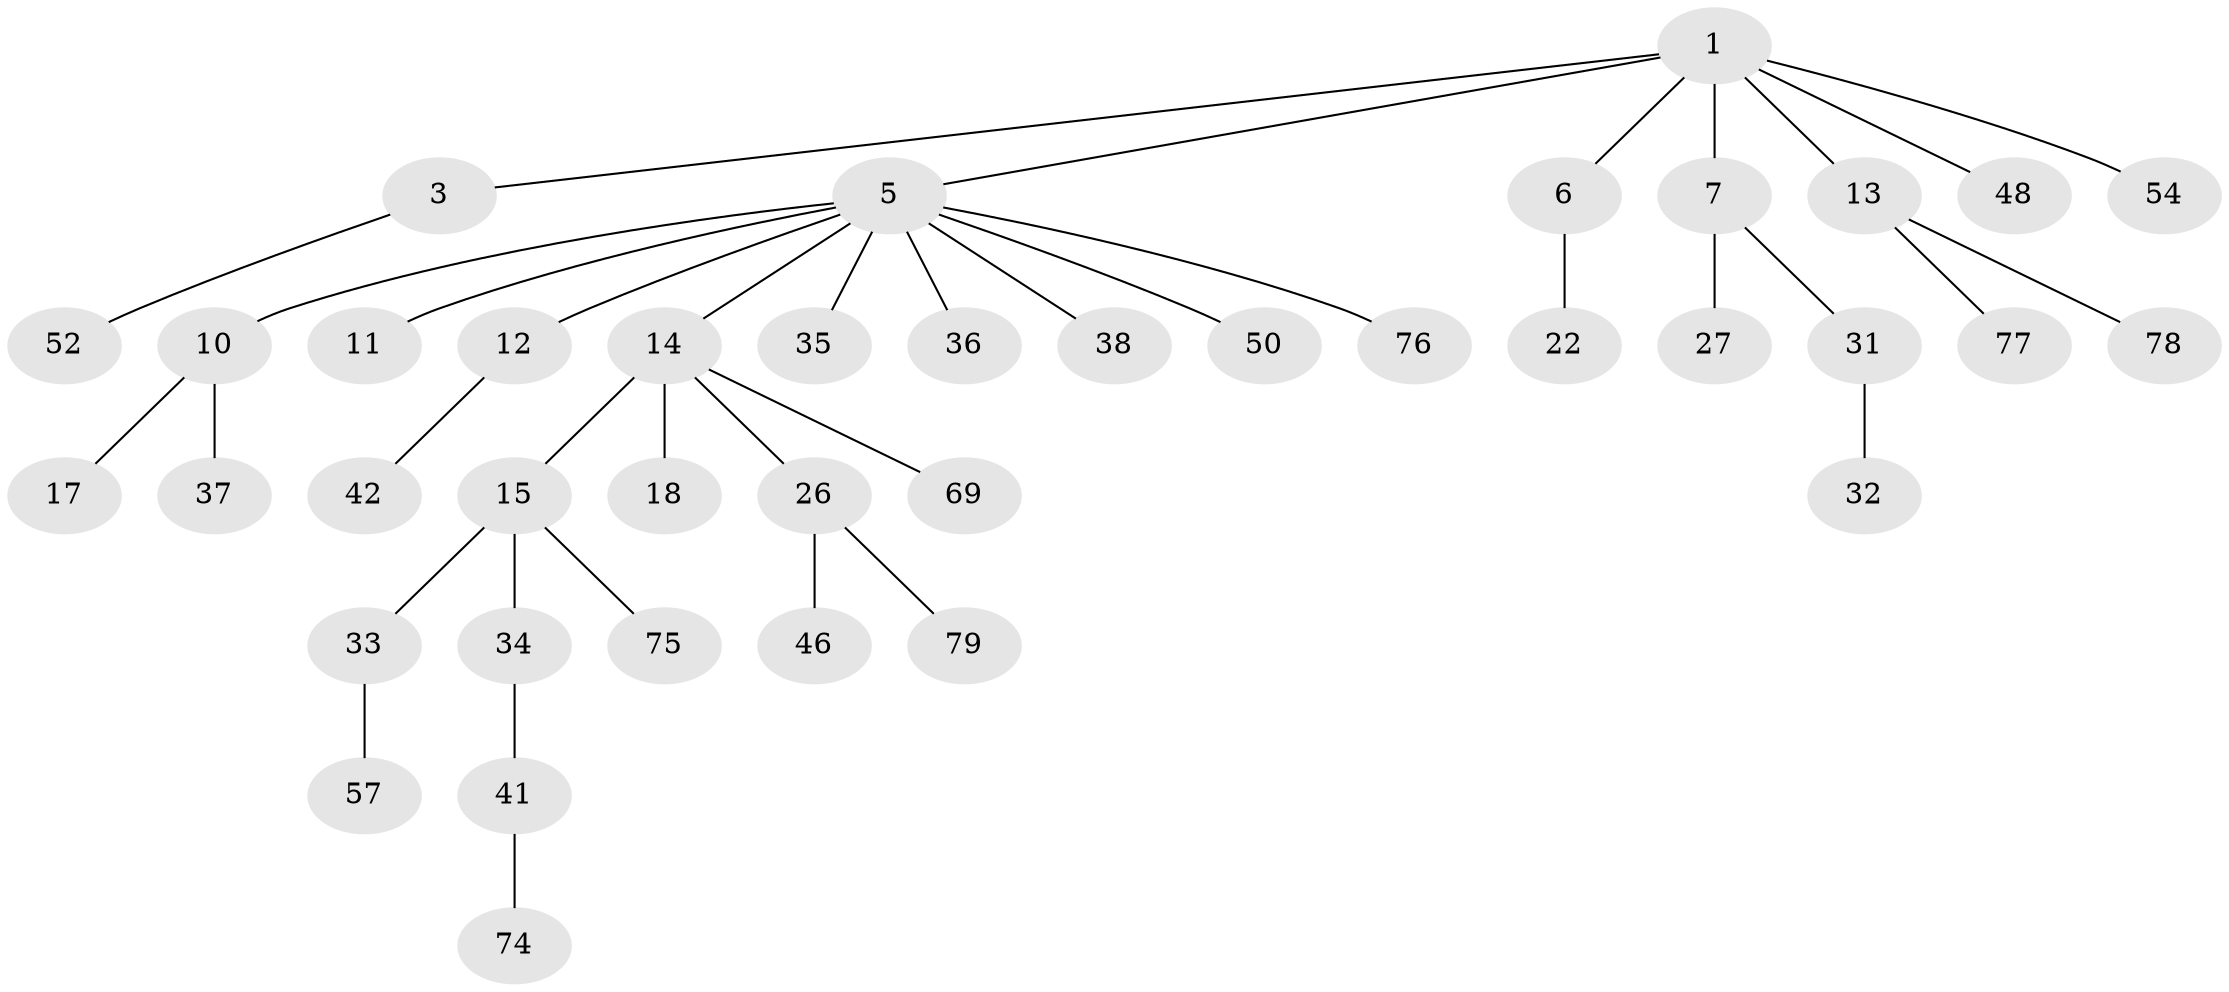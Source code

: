 // original degree distribution, {6: 0.012658227848101266, 3: 0.16455696202531644, 2: 0.27848101265822783, 9: 0.012658227848101266, 5: 0.012658227848101266, 1: 0.46835443037974683, 4: 0.05063291139240506}
// Generated by graph-tools (version 1.1) at 2025/15/03/09/25 04:15:30]
// undirected, 39 vertices, 38 edges
graph export_dot {
graph [start="1"]
  node [color=gray90,style=filled];
  1 [super="+2"];
  3 [super="+4"];
  5 [super="+9"];
  6;
  7 [super="+8"];
  10 [super="+71+45+28"];
  11;
  12 [super="+19"];
  13 [super="+30+40"];
  14 [super="+16"];
  15 [super="+20+24"];
  17;
  18;
  22;
  26 [super="+44"];
  27;
  31;
  32 [super="+62+73"];
  33;
  34;
  35;
  36 [super="+49"];
  37 [super="+64+53"];
  38;
  41 [super="+43"];
  42 [super="+61"];
  46;
  48;
  50 [super="+72"];
  52 [super="+59+66"];
  54;
  57;
  69;
  74;
  75;
  76;
  77;
  78;
  79;
  1 -- 3;
  1 -- 5;
  1 -- 6;
  1 -- 7;
  1 -- 13;
  1 -- 48;
  1 -- 54;
  3 -- 52;
  5 -- 10;
  5 -- 11;
  5 -- 12;
  5 -- 14;
  5 -- 35;
  5 -- 36;
  5 -- 50;
  5 -- 76;
  5 -- 38;
  6 -- 22;
  7 -- 27;
  7 -- 31;
  10 -- 17;
  10 -- 37;
  12 -- 42;
  13 -- 77;
  13 -- 78;
  14 -- 15;
  14 -- 18;
  14 -- 26;
  14 -- 69;
  15 -- 34;
  15 -- 33;
  15 -- 75;
  26 -- 46;
  26 -- 79;
  31 -- 32;
  33 -- 57;
  34 -- 41;
  41 -- 74;
}
